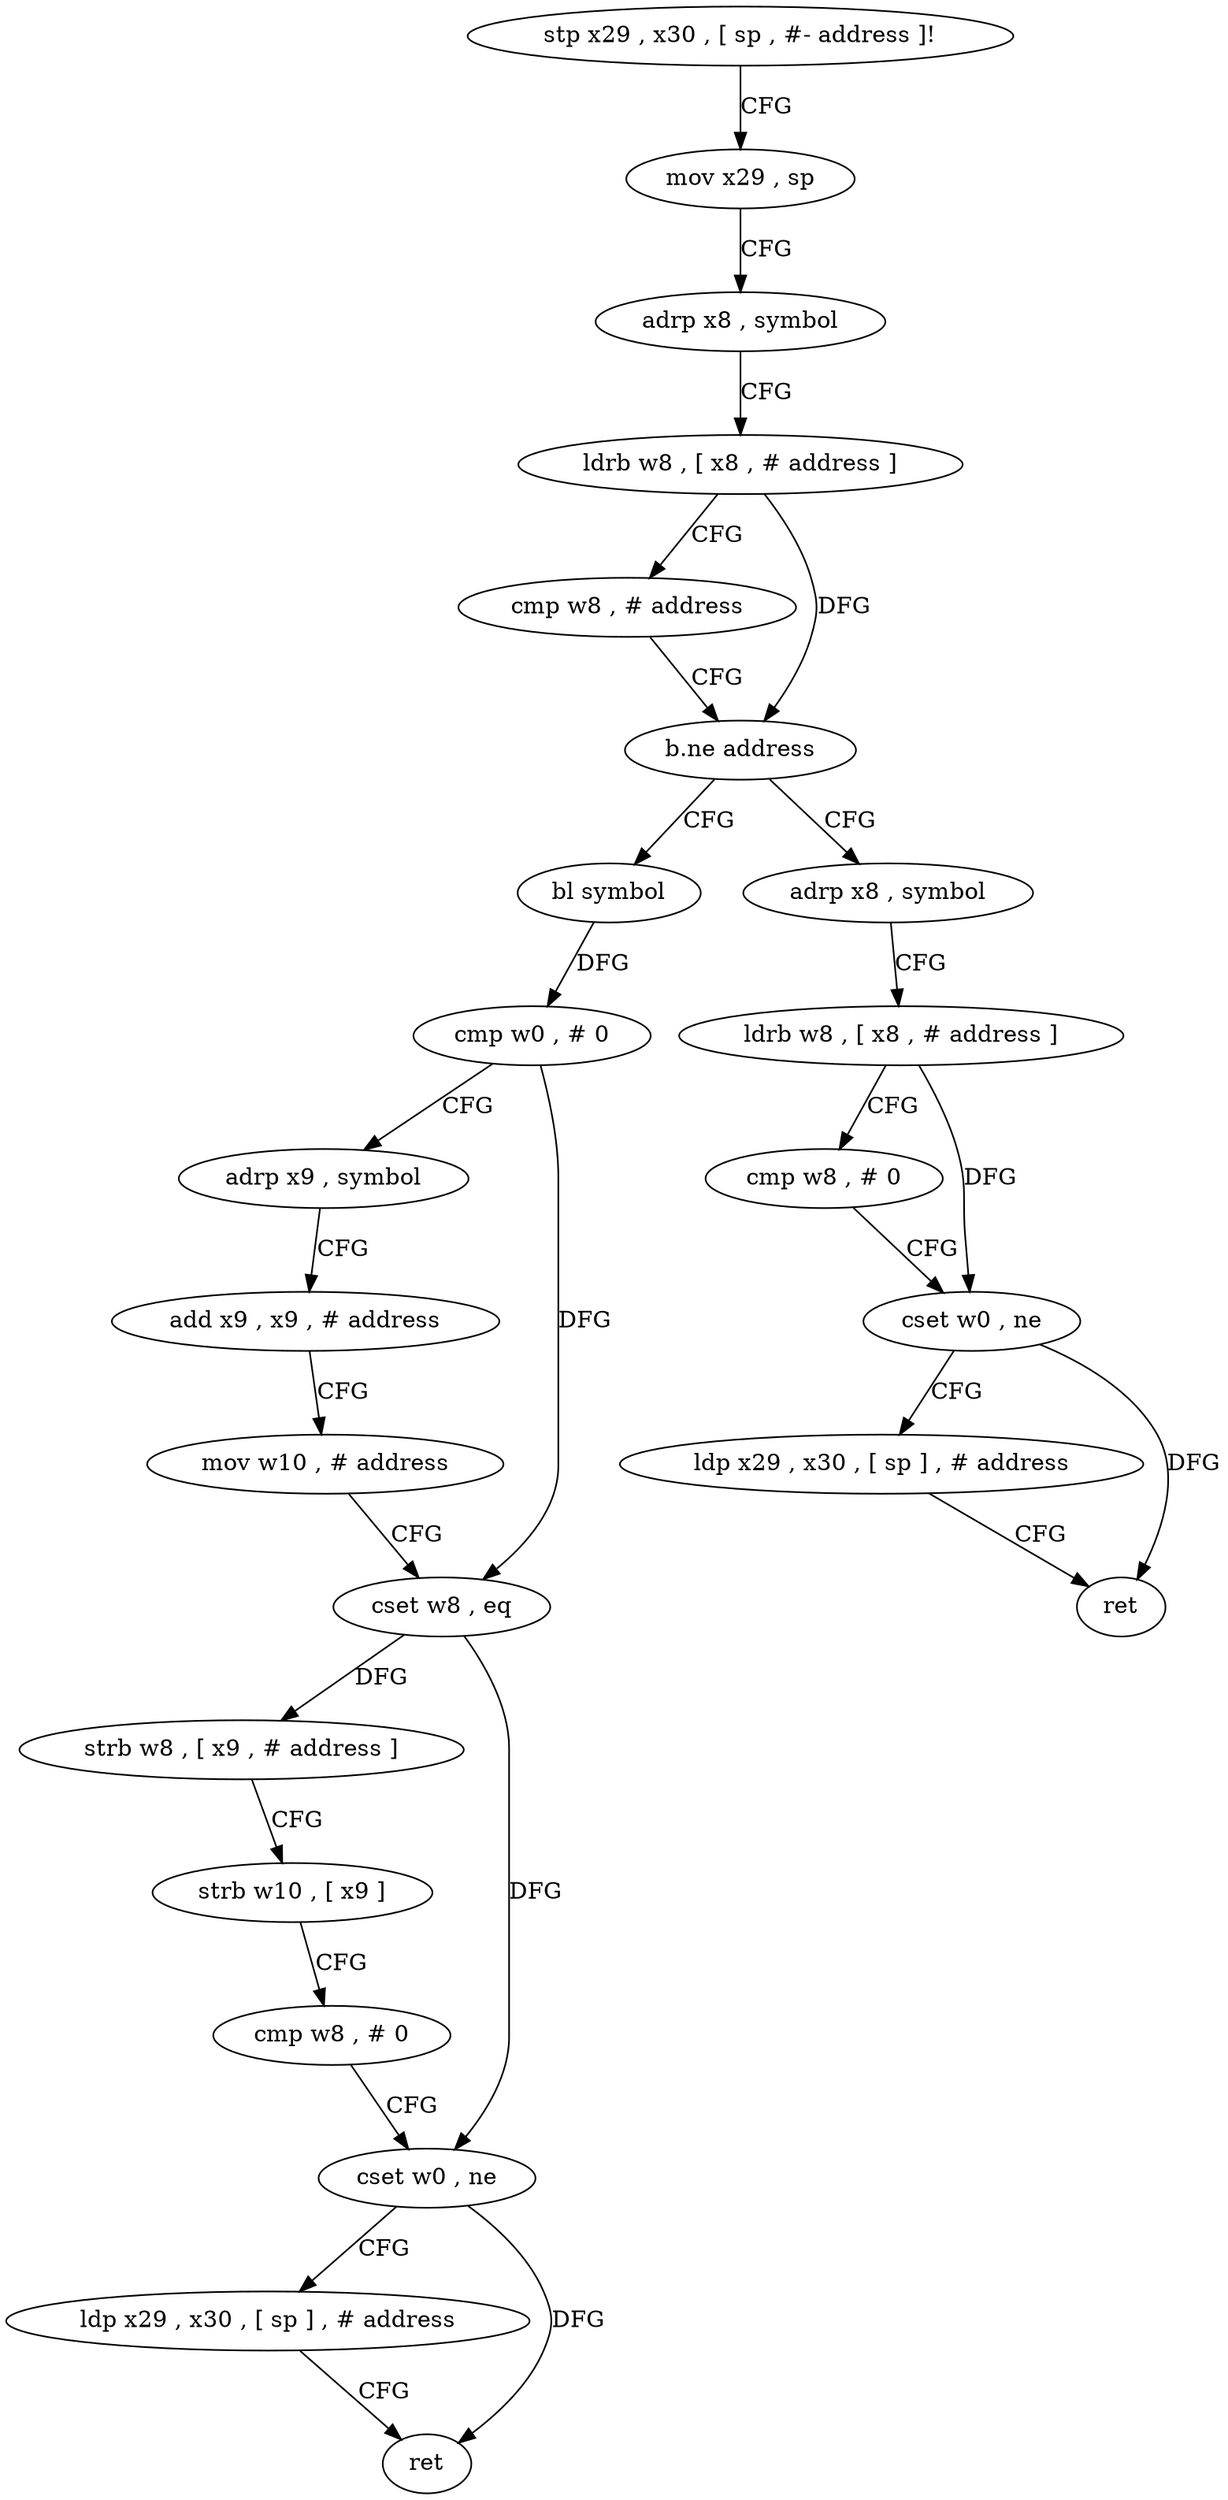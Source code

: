 digraph "func" {
"4263444" [label = "stp x29 , x30 , [ sp , #- address ]!" ]
"4263448" [label = "mov x29 , sp" ]
"4263452" [label = "adrp x8 , symbol" ]
"4263456" [label = "ldrb w8 , [ x8 , # address ]" ]
"4263460" [label = "cmp w8 , # address" ]
"4263464" [label = "b.ne address" ]
"4263492" [label = "bl symbol" ]
"4263468" [label = "adrp x8 , symbol" ]
"4263496" [label = "cmp w0 , # 0" ]
"4263500" [label = "adrp x9 , symbol" ]
"4263504" [label = "add x9 , x9 , # address" ]
"4263508" [label = "mov w10 , # address" ]
"4263512" [label = "cset w8 , eq" ]
"4263516" [label = "strb w8 , [ x9 , # address ]" ]
"4263520" [label = "strb w10 , [ x9 ]" ]
"4263524" [label = "cmp w8 , # 0" ]
"4263528" [label = "cset w0 , ne" ]
"4263532" [label = "ldp x29 , x30 , [ sp ] , # address" ]
"4263536" [label = "ret" ]
"4263472" [label = "ldrb w8 , [ x8 , # address ]" ]
"4263476" [label = "cmp w8 , # 0" ]
"4263480" [label = "cset w0 , ne" ]
"4263484" [label = "ldp x29 , x30 , [ sp ] , # address" ]
"4263488" [label = "ret" ]
"4263444" -> "4263448" [ label = "CFG" ]
"4263448" -> "4263452" [ label = "CFG" ]
"4263452" -> "4263456" [ label = "CFG" ]
"4263456" -> "4263460" [ label = "CFG" ]
"4263456" -> "4263464" [ label = "DFG" ]
"4263460" -> "4263464" [ label = "CFG" ]
"4263464" -> "4263492" [ label = "CFG" ]
"4263464" -> "4263468" [ label = "CFG" ]
"4263492" -> "4263496" [ label = "DFG" ]
"4263468" -> "4263472" [ label = "CFG" ]
"4263496" -> "4263500" [ label = "CFG" ]
"4263496" -> "4263512" [ label = "DFG" ]
"4263500" -> "4263504" [ label = "CFG" ]
"4263504" -> "4263508" [ label = "CFG" ]
"4263508" -> "4263512" [ label = "CFG" ]
"4263512" -> "4263516" [ label = "DFG" ]
"4263512" -> "4263528" [ label = "DFG" ]
"4263516" -> "4263520" [ label = "CFG" ]
"4263520" -> "4263524" [ label = "CFG" ]
"4263524" -> "4263528" [ label = "CFG" ]
"4263528" -> "4263532" [ label = "CFG" ]
"4263528" -> "4263536" [ label = "DFG" ]
"4263532" -> "4263536" [ label = "CFG" ]
"4263472" -> "4263476" [ label = "CFG" ]
"4263472" -> "4263480" [ label = "DFG" ]
"4263476" -> "4263480" [ label = "CFG" ]
"4263480" -> "4263484" [ label = "CFG" ]
"4263480" -> "4263488" [ label = "DFG" ]
"4263484" -> "4263488" [ label = "CFG" ]
}
